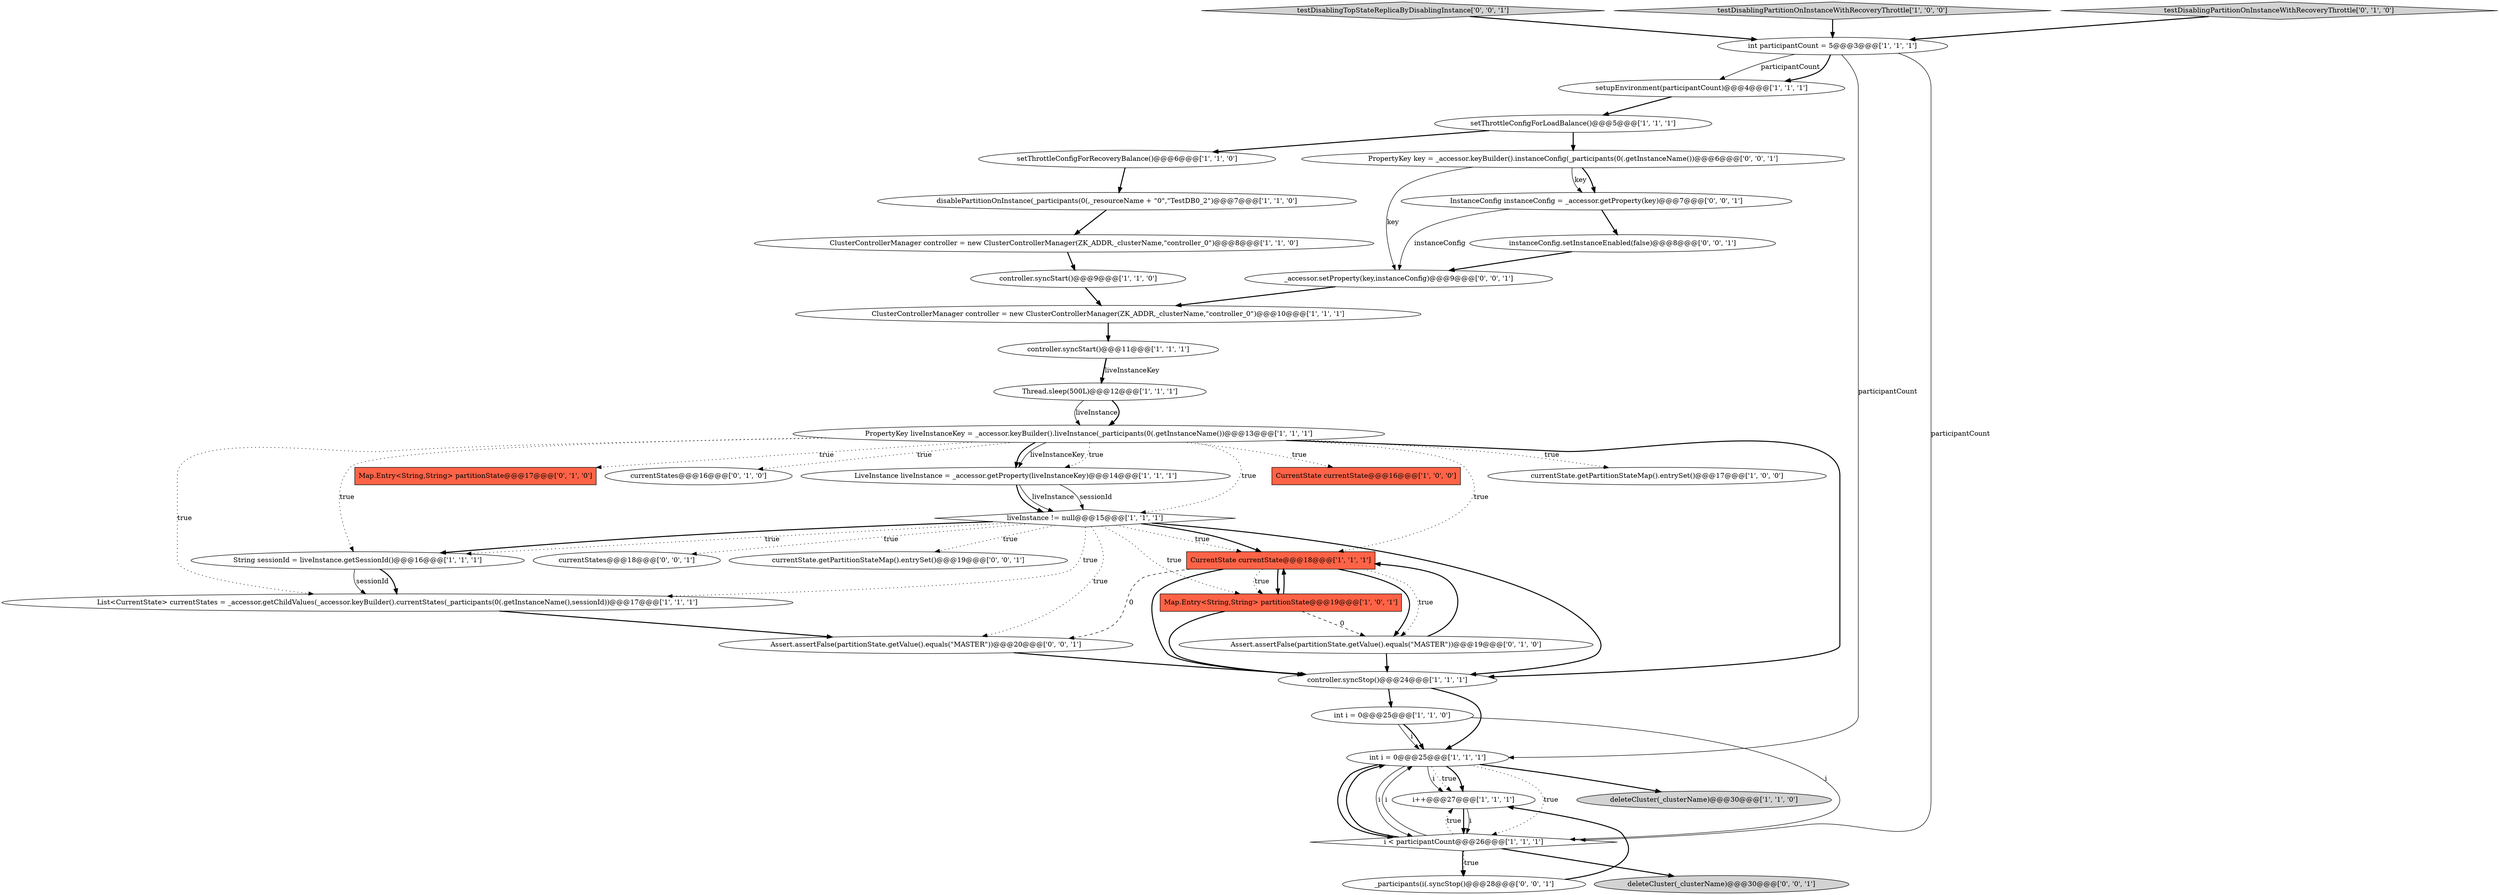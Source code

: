 digraph {
17 [style = filled, label = "setThrottleConfigForLoadBalance()@@@5@@@['1', '1', '1']", fillcolor = white, shape = ellipse image = "AAA0AAABBB1BBB"];
9 [style = filled, label = "setThrottleConfigForRecoveryBalance()@@@6@@@['1', '1', '0']", fillcolor = white, shape = ellipse image = "AAA0AAABBB1BBB"];
20 [style = filled, label = "liveInstance != null@@@15@@@['1', '1', '1']", fillcolor = white, shape = diamond image = "AAA0AAABBB1BBB"];
32 [style = filled, label = "InstanceConfig instanceConfig = _accessor.getProperty(key)@@@7@@@['0', '0', '1']", fillcolor = white, shape = ellipse image = "AAA0AAABBB3BBB"];
16 [style = filled, label = "controller.syncStart()@@@11@@@['1', '1', '1']", fillcolor = white, shape = ellipse image = "AAA0AAABBB1BBB"];
35 [style = filled, label = "currentStates@@@18@@@['0', '0', '1']", fillcolor = white, shape = ellipse image = "AAA0AAABBB3BBB"];
4 [style = filled, label = "currentState.getPartitionStateMap().entrySet()@@@17@@@['1', '0', '0']", fillcolor = white, shape = ellipse image = "AAA0AAABBB1BBB"];
10 [style = filled, label = "controller.syncStart()@@@9@@@['1', '1', '0']", fillcolor = white, shape = ellipse image = "AAA0AAABBB1BBB"];
24 [style = filled, label = "int i = 0@@@25@@@['1', '1', '0']", fillcolor = white, shape = ellipse image = "AAA0AAABBB1BBB"];
2 [style = filled, label = "Thread.sleep(500L)@@@12@@@['1', '1', '1']", fillcolor = white, shape = ellipse image = "AAA0AAABBB1BBB"];
31 [style = filled, label = "currentState.getPartitionStateMap().entrySet()@@@19@@@['0', '0', '1']", fillcolor = white, shape = ellipse image = "AAA0AAABBB3BBB"];
38 [style = filled, label = "testDisablingTopStateReplicaByDisablingInstance['0', '0', '1']", fillcolor = lightgray, shape = diamond image = "AAA0AAABBB3BBB"];
13 [style = filled, label = "List<CurrentState> currentStates = _accessor.getChildValues(_accessor.keyBuilder().currentStates(_participants(0(.getInstanceName(),sessionId))@@@17@@@['1', '1', '1']", fillcolor = white, shape = ellipse image = "AAA0AAABBB1BBB"];
1 [style = filled, label = "controller.syncStop()@@@24@@@['1', '1', '1']", fillcolor = white, shape = ellipse image = "AAA0AAABBB1BBB"];
28 [style = filled, label = "Map.Entry<String,String> partitionState@@@17@@@['0', '1', '0']", fillcolor = tomato, shape = box image = "AAA0AAABBB2BBB"];
36 [style = filled, label = "_accessor.setProperty(key,instanceConfig)@@@9@@@['0', '0', '1']", fillcolor = white, shape = ellipse image = "AAA0AAABBB3BBB"];
26 [style = filled, label = "currentStates@@@16@@@['0', '1', '0']", fillcolor = white, shape = ellipse image = "AAA0AAABBB2BBB"];
0 [style = filled, label = "i++@@@27@@@['1', '1', '1']", fillcolor = white, shape = ellipse image = "AAA0AAABBB1BBB"];
21 [style = filled, label = "testDisablingPartitionOnInstanceWithRecoveryThrottle['1', '0', '0']", fillcolor = lightgray, shape = diamond image = "AAA0AAABBB1BBB"];
12 [style = filled, label = "ClusterControllerManager controller = new ClusterControllerManager(ZK_ADDR,_clusterName,\"controller_0\")@@@10@@@['1', '1', '1']", fillcolor = white, shape = ellipse image = "AAA0AAABBB1BBB"];
7 [style = filled, label = "deleteCluster(_clusterName)@@@30@@@['1', '1', '0']", fillcolor = lightgray, shape = ellipse image = "AAA0AAABBB1BBB"];
37 [style = filled, label = "Assert.assertFalse(partitionState.getValue().equals(\"MASTER\"))@@@20@@@['0', '0', '1']", fillcolor = white, shape = ellipse image = "AAA0AAABBB3BBB"];
11 [style = filled, label = "int participantCount = 5@@@3@@@['1', '1', '1']", fillcolor = white, shape = ellipse image = "AAA0AAABBB1BBB"];
30 [style = filled, label = "PropertyKey key = _accessor.keyBuilder().instanceConfig(_participants(0(.getInstanceName())@@@6@@@['0', '0', '1']", fillcolor = white, shape = ellipse image = "AAA0AAABBB3BBB"];
18 [style = filled, label = "String sessionId = liveInstance.getSessionId()@@@16@@@['1', '1', '1']", fillcolor = white, shape = ellipse image = "AAA0AAABBB1BBB"];
14 [style = filled, label = "ClusterControllerManager controller = new ClusterControllerManager(ZK_ADDR,_clusterName,\"controller_0\")@@@8@@@['1', '1', '0']", fillcolor = white, shape = ellipse image = "AAA0AAABBB1BBB"];
6 [style = filled, label = "int i = 0@@@25@@@['1', '1', '1']", fillcolor = white, shape = ellipse image = "AAA0AAABBB1BBB"];
23 [style = filled, label = "i < participantCount@@@26@@@['1', '1', '1']", fillcolor = white, shape = diamond image = "AAA0AAABBB1BBB"];
25 [style = filled, label = "disablePartitionOnInstance(_participants(0(,_resourceName + \"0\",\"TestDB0_2\")@@@7@@@['1', '1', '0']", fillcolor = white, shape = ellipse image = "AAA0AAABBB1BBB"];
22 [style = filled, label = "PropertyKey liveInstanceKey = _accessor.keyBuilder().liveInstance(_participants(0(.getInstanceName())@@@13@@@['1', '1', '1']", fillcolor = white, shape = ellipse image = "AAA0AAABBB1BBB"];
3 [style = filled, label = "LiveInstance liveInstance = _accessor.getProperty(liveInstanceKey)@@@14@@@['1', '1', '1']", fillcolor = white, shape = ellipse image = "AAA0AAABBB1BBB"];
29 [style = filled, label = "Assert.assertFalse(partitionState.getValue().equals(\"MASTER\"))@@@19@@@['0', '1', '0']", fillcolor = white, shape = ellipse image = "AAA1AAABBB2BBB"];
8 [style = filled, label = "CurrentState currentState@@@16@@@['1', '0', '0']", fillcolor = tomato, shape = box image = "AAA0AAABBB1BBB"];
39 [style = filled, label = "deleteCluster(_clusterName)@@@30@@@['0', '0', '1']", fillcolor = lightgray, shape = ellipse image = "AAA0AAABBB3BBB"];
33 [style = filled, label = "_participants(i(.syncStop()@@@28@@@['0', '0', '1']", fillcolor = white, shape = ellipse image = "AAA0AAABBB3BBB"];
27 [style = filled, label = "testDisablingPartitionOnInstanceWithRecoveryThrottle['0', '1', '0']", fillcolor = lightgray, shape = diamond image = "AAA0AAABBB2BBB"];
34 [style = filled, label = "instanceConfig.setInstanceEnabled(false)@@@8@@@['0', '0', '1']", fillcolor = white, shape = ellipse image = "AAA0AAABBB3BBB"];
15 [style = filled, label = "setupEnvironment(participantCount)@@@4@@@['1', '1', '1']", fillcolor = white, shape = ellipse image = "AAA0AAABBB1BBB"];
5 [style = filled, label = "CurrentState currentState@@@18@@@['1', '1', '1']", fillcolor = tomato, shape = box image = "AAA0AAABBB1BBB"];
19 [style = filled, label = "Map.Entry<String,String> partitionState@@@19@@@['1', '0', '1']", fillcolor = tomato, shape = box image = "AAA0AAABBB1BBB"];
6->23 [style = dotted, label="true"];
11->6 [style = solid, label="participantCount"];
3->20 [style = solid, label="liveInstance"];
20->31 [style = dotted, label="true"];
22->3 [style = solid, label="liveInstanceKey"];
20->18 [style = dotted, label="true"];
5->1 [style = bold, label=""];
22->20 [style = dotted, label="true"];
18->13 [style = bold, label=""];
20->1 [style = bold, label=""];
12->16 [style = bold, label=""];
0->23 [style = bold, label=""];
13->37 [style = bold, label=""];
23->0 [style = dotted, label="true"];
5->37 [style = dashed, label="0"];
5->29 [style = bold, label=""];
9->25 [style = bold, label=""];
14->10 [style = bold, label=""];
22->18 [style = dotted, label="true"];
5->19 [style = dotted, label="true"];
22->28 [style = dotted, label="true"];
20->37 [style = dotted, label="true"];
19->5 [style = bold, label=""];
20->18 [style = bold, label=""];
11->23 [style = solid, label="participantCount"];
25->14 [style = bold, label=""];
23->33 [style = bold, label=""];
11->15 [style = solid, label="participantCount"];
29->5 [style = bold, label=""];
0->23 [style = solid, label="i"];
6->0 [style = dotted, label="true"];
16->2 [style = bold, label=""];
17->9 [style = bold, label=""];
20->5 [style = dotted, label="true"];
30->36 [style = solid, label="key"];
32->34 [style = bold, label=""];
20->19 [style = dotted, label="true"];
29->1 [style = bold, label=""];
36->12 [style = bold, label=""];
22->1 [style = bold, label=""];
6->23 [style = bold, label=""];
15->17 [style = bold, label=""];
21->11 [style = bold, label=""];
5->19 [style = bold, label=""];
18->13 [style = solid, label="sessionId"];
20->5 [style = bold, label=""];
6->0 [style = bold, label=""];
34->36 [style = bold, label=""];
2->22 [style = solid, label="liveInstance"];
11->15 [style = bold, label=""];
27->11 [style = bold, label=""];
1->24 [style = bold, label=""];
23->6 [style = bold, label=""];
19->29 [style = dashed, label="0"];
20->35 [style = dotted, label="true"];
30->32 [style = bold, label=""];
3->20 [style = solid, label="sessionId"];
20->13 [style = dotted, label="true"];
23->6 [style = solid, label="i"];
22->3 [style = dotted, label="true"];
22->13 [style = dotted, label="true"];
32->36 [style = solid, label="instanceConfig"];
22->5 [style = dotted, label="true"];
37->1 [style = bold, label=""];
24->6 [style = bold, label=""];
17->30 [style = bold, label=""];
23->33 [style = dotted, label="true"];
38->11 [style = bold, label=""];
30->32 [style = solid, label="key"];
16->2 [style = solid, label="liveInstanceKey"];
19->1 [style = bold, label=""];
22->3 [style = bold, label=""];
23->39 [style = bold, label=""];
22->8 [style = dotted, label="true"];
1->6 [style = bold, label=""];
3->20 [style = bold, label=""];
10->12 [style = bold, label=""];
24->6 [style = solid, label="i"];
2->22 [style = bold, label=""];
6->0 [style = solid, label="i"];
6->23 [style = solid, label="i"];
6->7 [style = bold, label=""];
24->23 [style = solid, label="i"];
22->4 [style = dotted, label="true"];
33->0 [style = bold, label=""];
5->29 [style = dotted, label="true"];
22->26 [style = dotted, label="true"];
}

